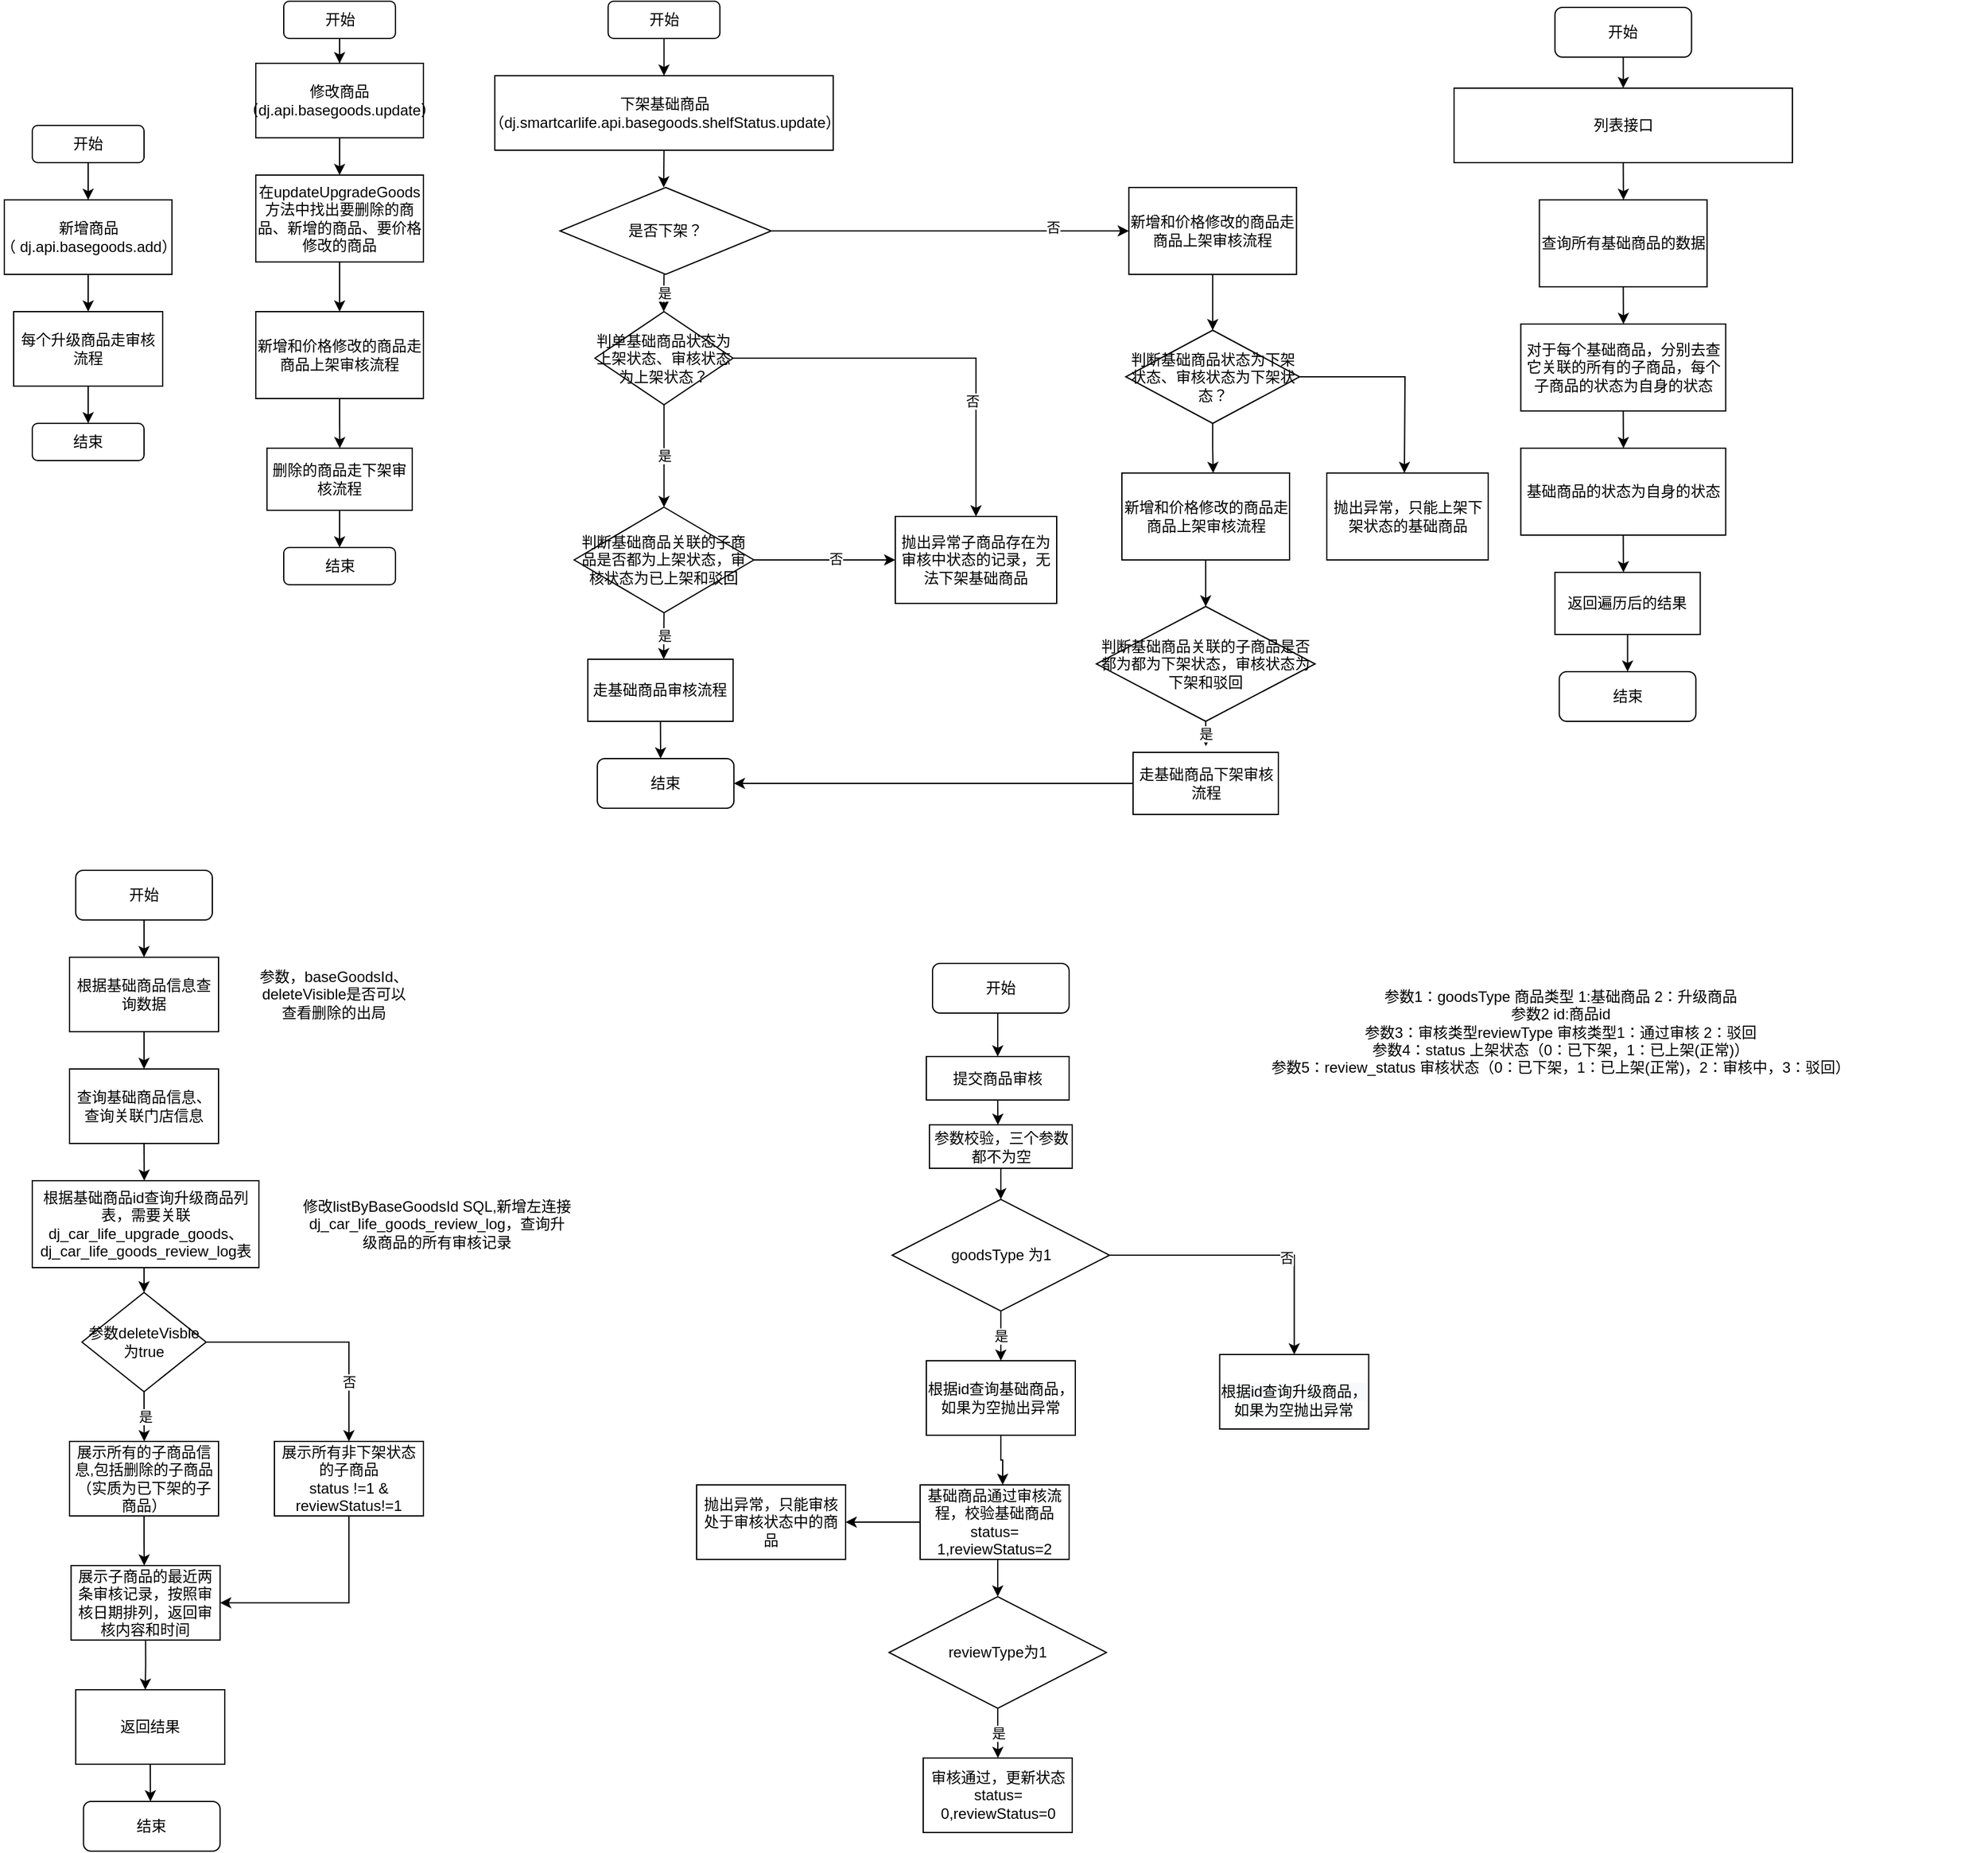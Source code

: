 <mxfile version="18.0.2" type="github">
  <diagram id="C5RBs43oDa-KdzZeNtuy" name="Page-1">
    <mxGraphModel dx="2319" dy="1885" grid="1" gridSize="10" guides="1" tooltips="1" connect="1" arrows="1" fold="1" page="1" pageScale="1" pageWidth="827" pageHeight="1169" math="0" shadow="0">
      <root>
        <mxCell id="WIyWlLk6GJQsqaUBKTNV-0" />
        <mxCell id="WIyWlLk6GJQsqaUBKTNV-1" parent="WIyWlLk6GJQsqaUBKTNV-0" />
        <mxCell id="NZgfm-24MiILoYxENs5a-11" style="edgeStyle=orthogonalEdgeStyle;rounded=0;orthogonalLoop=1;jettySize=auto;html=1;exitX=0.5;exitY=1;exitDx=0;exitDy=0;" edge="1" parent="WIyWlLk6GJQsqaUBKTNV-1" source="NZgfm-24MiILoYxENs5a-8" target="NZgfm-24MiILoYxENs5a-10">
          <mxGeometry relative="1" as="geometry" />
        </mxCell>
        <mxCell id="NZgfm-24MiILoYxENs5a-8" value="每个升级商品走审核流程" style="rounded=0;whiteSpace=wrap;html=1;" vertex="1" parent="WIyWlLk6GJQsqaUBKTNV-1">
          <mxGeometry x="-100" y="210" width="120" height="60" as="geometry" />
        </mxCell>
        <mxCell id="NZgfm-24MiILoYxENs5a-10" value="结束" style="rounded=1;whiteSpace=wrap;html=1;fontSize=12;glass=0;strokeWidth=1;shadow=0;" vertex="1" parent="WIyWlLk6GJQsqaUBKTNV-1">
          <mxGeometry x="-85" y="300" width="90" height="30" as="geometry" />
        </mxCell>
        <mxCell id="NZgfm-24MiILoYxENs5a-13" style="edgeStyle=orthogonalEdgeStyle;rounded=0;orthogonalLoop=1;jettySize=auto;html=1;exitX=0.5;exitY=1;exitDx=0;exitDy=0;entryX=0.5;entryY=0;entryDx=0;entryDy=0;" edge="1" parent="WIyWlLk6GJQsqaUBKTNV-1" target="NZgfm-24MiILoYxENs5a-16">
          <mxGeometry relative="1" as="geometry">
            <mxPoint x="160" y="70" as="sourcePoint" />
          </mxGeometry>
        </mxCell>
        <mxCell id="NZgfm-24MiILoYxENs5a-19" style="edgeStyle=orthogonalEdgeStyle;rounded=0;orthogonalLoop=1;jettySize=auto;html=1;exitX=0.5;exitY=1;exitDx=0;exitDy=0;" edge="1" parent="WIyWlLk6GJQsqaUBKTNV-1" source="NZgfm-24MiILoYxENs5a-16" target="NZgfm-24MiILoYxENs5a-18">
          <mxGeometry relative="1" as="geometry" />
        </mxCell>
        <mxCell id="NZgfm-24MiILoYxENs5a-16" value="在updateUpgradeGoods方法中找出要删除的商品、新增的商品、要价格修改的商品" style="rounded=0;whiteSpace=wrap;html=1;" vertex="1" parent="WIyWlLk6GJQsqaUBKTNV-1">
          <mxGeometry x="95" y="100" width="135" height="70" as="geometry" />
        </mxCell>
        <mxCell id="NZgfm-24MiILoYxENs5a-17" value="结束" style="rounded=1;whiteSpace=wrap;html=1;fontSize=12;glass=0;strokeWidth=1;shadow=0;" vertex="1" parent="WIyWlLk6GJQsqaUBKTNV-1">
          <mxGeometry x="117.5" y="400" width="90" height="30" as="geometry" />
        </mxCell>
        <mxCell id="NZgfm-24MiILoYxENs5a-20" style="edgeStyle=orthogonalEdgeStyle;rounded=0;orthogonalLoop=1;jettySize=auto;html=1;exitX=0.5;exitY=1;exitDx=0;exitDy=0;" edge="1" parent="WIyWlLk6GJQsqaUBKTNV-1" source="NZgfm-24MiILoYxENs5a-18">
          <mxGeometry relative="1" as="geometry">
            <mxPoint x="162.667" y="320" as="targetPoint" />
          </mxGeometry>
        </mxCell>
        <mxCell id="NZgfm-24MiILoYxENs5a-18" value="新增和价格修改的商品走商品上架审核流程" style="rounded=0;whiteSpace=wrap;html=1;" vertex="1" parent="WIyWlLk6GJQsqaUBKTNV-1">
          <mxGeometry x="95" y="210" width="135" height="70" as="geometry" />
        </mxCell>
        <mxCell id="NZgfm-24MiILoYxENs5a-23" style="edgeStyle=orthogonalEdgeStyle;rounded=0;orthogonalLoop=1;jettySize=auto;html=1;exitX=0.5;exitY=1;exitDx=0;exitDy=0;" edge="1" parent="WIyWlLk6GJQsqaUBKTNV-1" source="NZgfm-24MiILoYxENs5a-21" target="NZgfm-24MiILoYxENs5a-17">
          <mxGeometry relative="1" as="geometry" />
        </mxCell>
        <mxCell id="NZgfm-24MiILoYxENs5a-21" value="删除的商品走下架审核流程" style="rounded=0;whiteSpace=wrap;html=1;" vertex="1" parent="WIyWlLk6GJQsqaUBKTNV-1">
          <mxGeometry x="104" y="320" width="117" height="50" as="geometry" />
        </mxCell>
        <mxCell id="NZgfm-24MiILoYxENs5a-28" style="edgeStyle=orthogonalEdgeStyle;rounded=0;orthogonalLoop=1;jettySize=auto;html=1;exitX=0.5;exitY=1;exitDx=0;exitDy=0;entryX=0.5;entryY=0;entryDx=0;entryDy=0;" edge="1" parent="WIyWlLk6GJQsqaUBKTNV-1" source="NZgfm-24MiILoYxENs5a-24" target="NZgfm-24MiILoYxENs5a-8">
          <mxGeometry relative="1" as="geometry" />
        </mxCell>
        <mxCell id="NZgfm-24MiILoYxENs5a-24" value="新增商品（&amp;nbsp;dj.api.basegoods.add）" style="rounded=0;whiteSpace=wrap;html=1;" vertex="1" parent="WIyWlLk6GJQsqaUBKTNV-1">
          <mxGeometry x="-107.5" y="120" width="135" height="60" as="geometry" />
        </mxCell>
        <mxCell id="NZgfm-24MiILoYxENs5a-27" style="edgeStyle=orthogonalEdgeStyle;rounded=0;orthogonalLoop=1;jettySize=auto;html=1;exitX=0.5;exitY=1;exitDx=0;exitDy=0;entryX=0.5;entryY=0;entryDx=0;entryDy=0;" edge="1" parent="WIyWlLk6GJQsqaUBKTNV-1" source="NZgfm-24MiILoYxENs5a-26" target="NZgfm-24MiILoYxENs5a-24">
          <mxGeometry relative="1" as="geometry" />
        </mxCell>
        <mxCell id="NZgfm-24MiILoYxENs5a-26" value="开始" style="rounded=1;whiteSpace=wrap;html=1;fontSize=12;glass=0;strokeWidth=1;shadow=0;" vertex="1" parent="WIyWlLk6GJQsqaUBKTNV-1">
          <mxGeometry x="-85" y="60" width="90" height="30" as="geometry" />
        </mxCell>
        <mxCell id="NZgfm-24MiILoYxENs5a-29" value="修改商品&lt;br&gt;（dj.api.basegoods.update）" style="rounded=0;whiteSpace=wrap;html=1;" vertex="1" parent="WIyWlLk6GJQsqaUBKTNV-1">
          <mxGeometry x="95" y="10" width="135" height="60" as="geometry" />
        </mxCell>
        <mxCell id="NZgfm-24MiILoYxENs5a-31" style="edgeStyle=orthogonalEdgeStyle;rounded=0;orthogonalLoop=1;jettySize=auto;html=1;exitX=0.5;exitY=1;exitDx=0;exitDy=0;" edge="1" parent="WIyWlLk6GJQsqaUBKTNV-1" source="NZgfm-24MiILoYxENs5a-30" target="NZgfm-24MiILoYxENs5a-29">
          <mxGeometry relative="1" as="geometry" />
        </mxCell>
        <mxCell id="NZgfm-24MiILoYxENs5a-30" value="开始" style="rounded=1;whiteSpace=wrap;html=1;fontSize=12;glass=0;strokeWidth=1;shadow=0;" vertex="1" parent="WIyWlLk6GJQsqaUBKTNV-1">
          <mxGeometry x="117.5" y="-40" width="90" height="30" as="geometry" />
        </mxCell>
        <mxCell id="NZgfm-24MiILoYxENs5a-35" style="edgeStyle=orthogonalEdgeStyle;rounded=0;orthogonalLoop=1;jettySize=auto;html=1;exitX=0.5;exitY=1;exitDx=0;exitDy=0;entryX=0.5;entryY=0;entryDx=0;entryDy=0;" edge="1" parent="WIyWlLk6GJQsqaUBKTNV-1" source="NZgfm-24MiILoYxENs5a-32" target="NZgfm-24MiILoYxENs5a-34">
          <mxGeometry relative="1" as="geometry" />
        </mxCell>
        <mxCell id="NZgfm-24MiILoYxENs5a-32" value="开始" style="rounded=1;whiteSpace=wrap;html=1;fontSize=12;glass=0;strokeWidth=1;shadow=0;" vertex="1" parent="WIyWlLk6GJQsqaUBKTNV-1">
          <mxGeometry x="378.75" y="-40" width="90" height="30" as="geometry" />
        </mxCell>
        <mxCell id="NZgfm-24MiILoYxENs5a-36" style="edgeStyle=orthogonalEdgeStyle;rounded=0;orthogonalLoop=1;jettySize=auto;html=1;exitX=0.5;exitY=1;exitDx=0;exitDy=0;" edge="1" parent="WIyWlLk6GJQsqaUBKTNV-1" source="NZgfm-24MiILoYxENs5a-34">
          <mxGeometry relative="1" as="geometry">
            <mxPoint x="423.5" y="110" as="targetPoint" />
          </mxGeometry>
        </mxCell>
        <mxCell id="NZgfm-24MiILoYxENs5a-34" value="下架基础商品&lt;br&gt;（dj.smartcarlife.api.basegoods.shelfStatus.update）" style="rounded=0;whiteSpace=wrap;html=1;" vertex="1" parent="WIyWlLk6GJQsqaUBKTNV-1">
          <mxGeometry x="287.5" y="20" width="272.5" height="60" as="geometry" />
        </mxCell>
        <mxCell id="NZgfm-24MiILoYxENs5a-38" value="是" style="edgeStyle=orthogonalEdgeStyle;rounded=0;orthogonalLoop=1;jettySize=auto;html=1;exitX=0.5;exitY=1;exitDx=0;exitDy=0;" edge="1" parent="WIyWlLk6GJQsqaUBKTNV-1">
          <mxGeometry relative="1" as="geometry">
            <mxPoint x="423.5" y="210" as="targetPoint" />
            <mxPoint x="423.75" y="180" as="sourcePoint" />
          </mxGeometry>
        </mxCell>
        <mxCell id="NZgfm-24MiILoYxENs5a-41" value="是" style="edgeStyle=orthogonalEdgeStyle;rounded=0;orthogonalLoop=1;jettySize=auto;html=1;entryX=0.5;entryY=0;entryDx=0;entryDy=0;" edge="1" parent="WIyWlLk6GJQsqaUBKTNV-1" source="NZgfm-24MiILoYxENs5a-40" target="NZgfm-24MiILoYxENs5a-46">
          <mxGeometry relative="1" as="geometry">
            <mxPoint x="423.755" y="330" as="targetPoint" />
          </mxGeometry>
        </mxCell>
        <mxCell id="NZgfm-24MiILoYxENs5a-53" style="edgeStyle=orthogonalEdgeStyle;rounded=0;orthogonalLoop=1;jettySize=auto;html=1;exitX=1;exitY=0.5;exitDx=0;exitDy=0;entryX=0.5;entryY=0;entryDx=0;entryDy=0;" edge="1" parent="WIyWlLk6GJQsqaUBKTNV-1" source="NZgfm-24MiILoYxENs5a-40" target="NZgfm-24MiILoYxENs5a-43">
          <mxGeometry relative="1" as="geometry" />
        </mxCell>
        <mxCell id="NZgfm-24MiILoYxENs5a-54" value="否" style="edgeLabel;html=1;align=center;verticalAlign=middle;resizable=0;points=[];" vertex="1" connectable="0" parent="NZgfm-24MiILoYxENs5a-53">
          <mxGeometry x="0.419" y="-3" relative="1" as="geometry">
            <mxPoint as="offset" />
          </mxGeometry>
        </mxCell>
        <mxCell id="NZgfm-24MiILoYxENs5a-40" value="判单基础商品状态为上架状态、审核状态为上架状态？" style="rhombus;whiteSpace=wrap;html=1;" vertex="1" parent="WIyWlLk6GJQsqaUBKTNV-1">
          <mxGeometry x="368.13" y="210" width="111.25" height="75" as="geometry" />
        </mxCell>
        <mxCell id="NZgfm-24MiILoYxENs5a-43" value="抛出异常子商品存在为审核中状态的记录，无法下架基础商品" style="rounded=0;whiteSpace=wrap;html=1;" vertex="1" parent="WIyWlLk6GJQsqaUBKTNV-1">
          <mxGeometry x="610" y="375" width="130" height="70" as="geometry" />
        </mxCell>
        <mxCell id="NZgfm-24MiILoYxENs5a-56" value="是" style="edgeStyle=orthogonalEdgeStyle;rounded=0;orthogonalLoop=1;jettySize=auto;html=1;exitX=0.5;exitY=1;exitDx=0;exitDy=0;" edge="1" parent="WIyWlLk6GJQsqaUBKTNV-1" source="NZgfm-24MiILoYxENs5a-46">
          <mxGeometry relative="1" as="geometry">
            <mxPoint x="423.5" y="490" as="targetPoint" />
          </mxGeometry>
        </mxCell>
        <mxCell id="NZgfm-24MiILoYxENs5a-160" style="edgeStyle=orthogonalEdgeStyle;rounded=0;orthogonalLoop=1;jettySize=auto;html=1;exitX=1;exitY=0.5;exitDx=0;exitDy=0;entryX=0;entryY=0.5;entryDx=0;entryDy=0;" edge="1" parent="WIyWlLk6GJQsqaUBKTNV-1" source="NZgfm-24MiILoYxENs5a-46" target="NZgfm-24MiILoYxENs5a-43">
          <mxGeometry relative="1" as="geometry" />
        </mxCell>
        <mxCell id="NZgfm-24MiILoYxENs5a-161" value="否" style="edgeLabel;html=1;align=center;verticalAlign=middle;resizable=0;points=[];" vertex="1" connectable="0" parent="NZgfm-24MiILoYxENs5a-160">
          <mxGeometry x="0.154" y="1" relative="1" as="geometry">
            <mxPoint as="offset" />
          </mxGeometry>
        </mxCell>
        <mxCell id="NZgfm-24MiILoYxENs5a-46" value="判断基础商品关联的子商品是否都为上架状态，审核状态为已上架和驳回" style="rhombus;whiteSpace=wrap;html=1;" vertex="1" parent="WIyWlLk6GJQsqaUBKTNV-1">
          <mxGeometry x="351.41" y="367.5" width="144.69" height="85" as="geometry" />
        </mxCell>
        <mxCell id="NZgfm-24MiILoYxENs5a-62" style="edgeStyle=orthogonalEdgeStyle;rounded=0;orthogonalLoop=1;jettySize=auto;html=1;exitX=0.5;exitY=1;exitDx=0;exitDy=0;" edge="1" parent="WIyWlLk6GJQsqaUBKTNV-1" source="NZgfm-24MiILoYxENs5a-60" target="NZgfm-24MiILoYxENs5a-61">
          <mxGeometry relative="1" as="geometry" />
        </mxCell>
        <mxCell id="NZgfm-24MiILoYxENs5a-60" value="开始" style="rounded=1;whiteSpace=wrap;html=1;" vertex="1" parent="WIyWlLk6GJQsqaUBKTNV-1">
          <mxGeometry x="1141.25" y="-35" width="110" height="40" as="geometry" />
        </mxCell>
        <mxCell id="NZgfm-24MiILoYxENs5a-63" style="edgeStyle=orthogonalEdgeStyle;rounded=0;orthogonalLoop=1;jettySize=auto;html=1;exitX=0.5;exitY=1;exitDx=0;exitDy=0;" edge="1" parent="WIyWlLk6GJQsqaUBKTNV-1" source="NZgfm-24MiILoYxENs5a-61">
          <mxGeometry relative="1" as="geometry">
            <mxPoint x="1196.417" y="120" as="targetPoint" />
          </mxGeometry>
        </mxCell>
        <mxCell id="NZgfm-24MiILoYxENs5a-61" value="列表接口" style="rounded=0;whiteSpace=wrap;html=1;" vertex="1" parent="WIyWlLk6GJQsqaUBKTNV-1">
          <mxGeometry x="1060" y="30" width="272.5" height="60" as="geometry" />
        </mxCell>
        <mxCell id="NZgfm-24MiILoYxENs5a-65" style="edgeStyle=orthogonalEdgeStyle;rounded=0;orthogonalLoop=1;jettySize=auto;html=1;exitX=0.5;exitY=1;exitDx=0;exitDy=0;" edge="1" parent="WIyWlLk6GJQsqaUBKTNV-1" source="NZgfm-24MiILoYxENs5a-64">
          <mxGeometry relative="1" as="geometry">
            <mxPoint x="1196.417" y="220" as="targetPoint" />
          </mxGeometry>
        </mxCell>
        <mxCell id="NZgfm-24MiILoYxENs5a-64" value="查询所有基础商品的数据" style="rounded=0;whiteSpace=wrap;html=1;" vertex="1" parent="WIyWlLk6GJQsqaUBKTNV-1">
          <mxGeometry x="1128.75" y="120" width="135" height="70" as="geometry" />
        </mxCell>
        <mxCell id="NZgfm-24MiILoYxENs5a-67" style="edgeStyle=orthogonalEdgeStyle;rounded=0;orthogonalLoop=1;jettySize=auto;html=1;exitX=0.5;exitY=1;exitDx=0;exitDy=0;" edge="1" parent="WIyWlLk6GJQsqaUBKTNV-1" source="NZgfm-24MiILoYxENs5a-66">
          <mxGeometry relative="1" as="geometry">
            <mxPoint x="1196.417" y="320" as="targetPoint" />
          </mxGeometry>
        </mxCell>
        <mxCell id="NZgfm-24MiILoYxENs5a-66" value="对于每个基础商品，分别去查它关联的所有的子商品，每个子商品的状态为自身的状态" style="rounded=0;whiteSpace=wrap;html=1;" vertex="1" parent="WIyWlLk6GJQsqaUBKTNV-1">
          <mxGeometry x="1113.75" y="220" width="165" height="70" as="geometry" />
        </mxCell>
        <mxCell id="NZgfm-24MiILoYxENs5a-69" style="edgeStyle=orthogonalEdgeStyle;rounded=0;orthogonalLoop=1;jettySize=auto;html=1;exitX=0.5;exitY=1;exitDx=0;exitDy=0;" edge="1" parent="WIyWlLk6GJQsqaUBKTNV-1" source="NZgfm-24MiILoYxENs5a-68">
          <mxGeometry relative="1" as="geometry">
            <mxPoint x="1196.417" y="420" as="targetPoint" />
          </mxGeometry>
        </mxCell>
        <mxCell id="NZgfm-24MiILoYxENs5a-68" value="基础商品的状态为自身的状态" style="rounded=0;whiteSpace=wrap;html=1;" vertex="1" parent="WIyWlLk6GJQsqaUBKTNV-1">
          <mxGeometry x="1113.75" y="320" width="165" height="70" as="geometry" />
        </mxCell>
        <mxCell id="NZgfm-24MiILoYxENs5a-71" style="edgeStyle=orthogonalEdgeStyle;rounded=0;orthogonalLoop=1;jettySize=auto;html=1;exitX=0.5;exitY=1;exitDx=0;exitDy=0;" edge="1" parent="WIyWlLk6GJQsqaUBKTNV-1" source="NZgfm-24MiILoYxENs5a-70">
          <mxGeometry relative="1" as="geometry">
            <mxPoint x="1199.75" y="500" as="targetPoint" />
          </mxGeometry>
        </mxCell>
        <mxCell id="NZgfm-24MiILoYxENs5a-70" value="返回遍历后的结果" style="rounded=0;whiteSpace=wrap;html=1;" vertex="1" parent="WIyWlLk6GJQsqaUBKTNV-1">
          <mxGeometry x="1141.25" y="420" width="117" height="50" as="geometry" />
        </mxCell>
        <mxCell id="NZgfm-24MiILoYxENs5a-72" value="结束" style="rounded=1;whiteSpace=wrap;html=1;" vertex="1" parent="WIyWlLk6GJQsqaUBKTNV-1">
          <mxGeometry x="1144.75" y="500" width="110" height="40" as="geometry" />
        </mxCell>
        <mxCell id="NZgfm-24MiILoYxENs5a-81" style="edgeStyle=orthogonalEdgeStyle;rounded=0;orthogonalLoop=1;jettySize=auto;html=1;exitX=0.5;exitY=1;exitDx=0;exitDy=0;entryX=0.5;entryY=0;entryDx=0;entryDy=0;" edge="1" parent="WIyWlLk6GJQsqaUBKTNV-1" source="NZgfm-24MiILoYxENs5a-74" target="NZgfm-24MiILoYxENs5a-76">
          <mxGeometry relative="1" as="geometry" />
        </mxCell>
        <mxCell id="NZgfm-24MiILoYxENs5a-74" value="开始" style="rounded=1;whiteSpace=wrap;html=1;" vertex="1" parent="WIyWlLk6GJQsqaUBKTNV-1">
          <mxGeometry x="-50" y="660" width="110" height="40" as="geometry" />
        </mxCell>
        <mxCell id="NZgfm-24MiILoYxENs5a-78" style="edgeStyle=orthogonalEdgeStyle;rounded=0;orthogonalLoop=1;jettySize=auto;html=1;exitX=0.5;exitY=1;exitDx=0;exitDy=0;" edge="1" parent="WIyWlLk6GJQsqaUBKTNV-1" source="NZgfm-24MiILoYxENs5a-76">
          <mxGeometry relative="1" as="geometry">
            <mxPoint x="5" y="820" as="targetPoint" />
          </mxGeometry>
        </mxCell>
        <mxCell id="NZgfm-24MiILoYxENs5a-76" value="根据基础商品信息查询数据" style="rounded=0;whiteSpace=wrap;html=1;" vertex="1" parent="WIyWlLk6GJQsqaUBKTNV-1">
          <mxGeometry x="-55" y="730" width="120" height="60" as="geometry" />
        </mxCell>
        <mxCell id="NZgfm-24MiILoYxENs5a-77" value="参数，baseGoodsId、deleteVisible是否可以查看删除的出局" style="text;html=1;strokeColor=none;fillColor=none;align=center;verticalAlign=middle;whiteSpace=wrap;rounded=0;" vertex="1" parent="WIyWlLk6GJQsqaUBKTNV-1">
          <mxGeometry x="95" y="735" width="126" height="50" as="geometry" />
        </mxCell>
        <mxCell id="NZgfm-24MiILoYxENs5a-83" style="edgeStyle=orthogonalEdgeStyle;rounded=0;orthogonalLoop=1;jettySize=auto;html=1;exitX=0.5;exitY=1;exitDx=0;exitDy=0;" edge="1" parent="WIyWlLk6GJQsqaUBKTNV-1" source="NZgfm-24MiILoYxENs5a-82">
          <mxGeometry relative="1" as="geometry">
            <mxPoint x="5.167" y="910" as="targetPoint" />
          </mxGeometry>
        </mxCell>
        <mxCell id="NZgfm-24MiILoYxENs5a-82" value="查询基础商品信息、查询关联门店信息" style="rounded=0;whiteSpace=wrap;html=1;" vertex="1" parent="WIyWlLk6GJQsqaUBKTNV-1">
          <mxGeometry x="-55" y="820" width="120" height="60" as="geometry" />
        </mxCell>
        <mxCell id="NZgfm-24MiILoYxENs5a-86" style="edgeStyle=orthogonalEdgeStyle;rounded=0;orthogonalLoop=1;jettySize=auto;html=1;exitX=0.5;exitY=1;exitDx=0;exitDy=0;entryX=0.5;entryY=0;entryDx=0;entryDy=0;" edge="1" parent="WIyWlLk6GJQsqaUBKTNV-1" source="NZgfm-24MiILoYxENs5a-84" target="NZgfm-24MiILoYxENs5a-85">
          <mxGeometry relative="1" as="geometry" />
        </mxCell>
        <mxCell id="NZgfm-24MiILoYxENs5a-84" value="根据基础商品id查询升级商品列表，需要关联dj_car_life_upgrade_goods、dj_car_life_goods_review_log表" style="rounded=0;whiteSpace=wrap;html=1;" vertex="1" parent="WIyWlLk6GJQsqaUBKTNV-1">
          <mxGeometry x="-85" y="910" width="182.5" height="70" as="geometry" />
        </mxCell>
        <mxCell id="NZgfm-24MiILoYxENs5a-87" value="是" style="edgeStyle=orthogonalEdgeStyle;rounded=0;orthogonalLoop=1;jettySize=auto;html=1;exitX=0.5;exitY=1;exitDx=0;exitDy=0;" edge="1" parent="WIyWlLk6GJQsqaUBKTNV-1" source="NZgfm-24MiILoYxENs5a-85">
          <mxGeometry relative="1" as="geometry">
            <mxPoint x="5.167" y="1120" as="targetPoint" />
          </mxGeometry>
        </mxCell>
        <mxCell id="NZgfm-24MiILoYxENs5a-90" style="edgeStyle=orthogonalEdgeStyle;rounded=0;orthogonalLoop=1;jettySize=auto;html=1;exitX=1;exitY=0.5;exitDx=0;exitDy=0;entryX=0.5;entryY=0;entryDx=0;entryDy=0;" edge="1" parent="WIyWlLk6GJQsqaUBKTNV-1" source="NZgfm-24MiILoYxENs5a-85" target="NZgfm-24MiILoYxENs5a-89">
          <mxGeometry relative="1" as="geometry" />
        </mxCell>
        <mxCell id="NZgfm-24MiILoYxENs5a-92" value="否" style="edgeLabel;html=1;align=center;verticalAlign=middle;resizable=0;points=[];" vertex="1" connectable="0" parent="NZgfm-24MiILoYxENs5a-90">
          <mxGeometry x="0.504" relative="1" as="geometry">
            <mxPoint as="offset" />
          </mxGeometry>
        </mxCell>
        <mxCell id="NZgfm-24MiILoYxENs5a-85" value="参数deleteVisble为true" style="rhombus;whiteSpace=wrap;html=1;" vertex="1" parent="WIyWlLk6GJQsqaUBKTNV-1">
          <mxGeometry x="-45" y="1000" width="100" height="80" as="geometry" />
        </mxCell>
        <mxCell id="NZgfm-24MiILoYxENs5a-94" style="edgeStyle=orthogonalEdgeStyle;rounded=0;orthogonalLoop=1;jettySize=auto;html=1;exitX=0.5;exitY=1;exitDx=0;exitDy=0;" edge="1" parent="WIyWlLk6GJQsqaUBKTNV-1" source="NZgfm-24MiILoYxENs5a-88">
          <mxGeometry relative="1" as="geometry">
            <mxPoint x="5.167" y="1220" as="targetPoint" />
          </mxGeometry>
        </mxCell>
        <mxCell id="NZgfm-24MiILoYxENs5a-88" value="展示所有的子商品信息,包括删除的子商品（实质为已下架的子商品）" style="rounded=0;whiteSpace=wrap;html=1;" vertex="1" parent="WIyWlLk6GJQsqaUBKTNV-1">
          <mxGeometry x="-55" y="1120" width="120" height="60" as="geometry" />
        </mxCell>
        <mxCell id="NZgfm-24MiILoYxENs5a-98" style="edgeStyle=orthogonalEdgeStyle;rounded=0;orthogonalLoop=1;jettySize=auto;html=1;exitX=0.5;exitY=1;exitDx=0;exitDy=0;entryX=1;entryY=0.5;entryDx=0;entryDy=0;" edge="1" parent="WIyWlLk6GJQsqaUBKTNV-1" source="NZgfm-24MiILoYxENs5a-89" target="NZgfm-24MiILoYxENs5a-95">
          <mxGeometry relative="1" as="geometry" />
        </mxCell>
        <mxCell id="NZgfm-24MiILoYxENs5a-89" value="展示所有非下架状态的子商品&lt;br&gt;status !=1 &amp;amp; reviewStatus!=1" style="rounded=0;whiteSpace=wrap;html=1;" vertex="1" parent="WIyWlLk6GJQsqaUBKTNV-1">
          <mxGeometry x="110" y="1120" width="120" height="60" as="geometry" />
        </mxCell>
        <mxCell id="NZgfm-24MiILoYxENs5a-91" value="修改listByBaseGoodsId SQL,新增左连接dj_car_life_goods_review_log，查询升级商品的所有审核记录" style="text;html=1;strokeColor=none;fillColor=none;align=center;verticalAlign=middle;whiteSpace=wrap;rounded=0;" vertex="1" parent="WIyWlLk6GJQsqaUBKTNV-1">
          <mxGeometry x="131.41" y="910" width="220" height="70" as="geometry" />
        </mxCell>
        <mxCell id="NZgfm-24MiILoYxENs5a-99" style="edgeStyle=orthogonalEdgeStyle;rounded=0;orthogonalLoop=1;jettySize=auto;html=1;exitX=0.5;exitY=1;exitDx=0;exitDy=0;" edge="1" parent="WIyWlLk6GJQsqaUBKTNV-1" source="NZgfm-24MiILoYxENs5a-95">
          <mxGeometry relative="1" as="geometry">
            <mxPoint x="6" y="1320" as="targetPoint" />
          </mxGeometry>
        </mxCell>
        <mxCell id="NZgfm-24MiILoYxENs5a-95" value="展示子商品的最近两条审核记录，按照审核日期排列，返回审核内容和时间" style="rounded=0;whiteSpace=wrap;html=1;" vertex="1" parent="WIyWlLk6GJQsqaUBKTNV-1">
          <mxGeometry x="-53.75" y="1220" width="120" height="60" as="geometry" />
        </mxCell>
        <mxCell id="NZgfm-24MiILoYxENs5a-102" style="edgeStyle=orthogonalEdgeStyle;rounded=0;orthogonalLoop=1;jettySize=auto;html=1;exitX=0.5;exitY=1;exitDx=0;exitDy=0;" edge="1" parent="WIyWlLk6GJQsqaUBKTNV-1" source="NZgfm-24MiILoYxENs5a-101">
          <mxGeometry relative="1" as="geometry">
            <mxPoint x="10.167" y="1410" as="targetPoint" />
          </mxGeometry>
        </mxCell>
        <mxCell id="NZgfm-24MiILoYxENs5a-101" value="返回结果" style="rounded=0;whiteSpace=wrap;html=1;" vertex="1" parent="WIyWlLk6GJQsqaUBKTNV-1">
          <mxGeometry x="-50" y="1320" width="120" height="60" as="geometry" />
        </mxCell>
        <mxCell id="NZgfm-24MiILoYxENs5a-103" value="结束" style="rounded=1;whiteSpace=wrap;html=1;" vertex="1" parent="WIyWlLk6GJQsqaUBKTNV-1">
          <mxGeometry x="-43.75" y="1410" width="110" height="40" as="geometry" />
        </mxCell>
        <mxCell id="NZgfm-24MiILoYxENs5a-106" style="edgeStyle=orthogonalEdgeStyle;rounded=0;orthogonalLoop=1;jettySize=auto;html=1;exitX=0.5;exitY=1;exitDx=0;exitDy=0;entryX=0.5;entryY=0;entryDx=0;entryDy=0;" edge="1" parent="WIyWlLk6GJQsqaUBKTNV-1" source="NZgfm-24MiILoYxENs5a-104" target="NZgfm-24MiILoYxENs5a-105">
          <mxGeometry relative="1" as="geometry" />
        </mxCell>
        <mxCell id="NZgfm-24MiILoYxENs5a-104" value="开始" style="rounded=1;whiteSpace=wrap;html=1;" vertex="1" parent="WIyWlLk6GJQsqaUBKTNV-1">
          <mxGeometry x="640" y="735" width="110" height="40" as="geometry" />
        </mxCell>
        <mxCell id="NZgfm-24MiILoYxENs5a-108" style="edgeStyle=orthogonalEdgeStyle;rounded=0;orthogonalLoop=1;jettySize=auto;html=1;exitX=0.5;exitY=1;exitDx=0;exitDy=0;" edge="1" parent="WIyWlLk6GJQsqaUBKTNV-1" source="NZgfm-24MiILoYxENs5a-105">
          <mxGeometry relative="1" as="geometry">
            <mxPoint x="692.667" y="865" as="targetPoint" />
          </mxGeometry>
        </mxCell>
        <mxCell id="NZgfm-24MiILoYxENs5a-105" value="提交商品审核" style="rounded=0;whiteSpace=wrap;html=1;" vertex="1" parent="WIyWlLk6GJQsqaUBKTNV-1">
          <mxGeometry x="635" y="810" width="115" height="35" as="geometry" />
        </mxCell>
        <mxCell id="NZgfm-24MiILoYxENs5a-107" value="参数1：goodsType 商品类型 1:基础商品 2：升级商品&lt;br&gt;参数2 id:商品id&lt;br&gt;参数3：审核类型reviewType 审核类型1：通过审核 2：驳回&lt;br&gt;参数4：status&amp;nbsp;上架状态（0：已下架，1：已上架(正常)）&lt;br&gt;参数5：review_status 审核状态（0：已下架，1：已上架(正常)，2：审核中，3：驳回）&lt;br&gt;&amp;nbsp;&lt;span style=&quot;font-family: 宋体, monospace; font-size: 9.8pt; color: rgb(106, 135, 89);&quot;&gt;&lt;br&gt;&amp;nbsp;&lt;br&gt;&lt;/span&gt;" style="text;html=1;strokeColor=none;fillColor=none;align=center;verticalAlign=middle;whiteSpace=wrap;rounded=0;" vertex="1" parent="WIyWlLk6GJQsqaUBKTNV-1">
          <mxGeometry x="801.5" y="750" width="687.5" height="112.5" as="geometry" />
        </mxCell>
        <mxCell id="NZgfm-24MiILoYxENs5a-112" style="edgeStyle=orthogonalEdgeStyle;rounded=0;orthogonalLoop=1;jettySize=auto;html=1;exitX=0.5;exitY=1;exitDx=0;exitDy=0;" edge="1" parent="WIyWlLk6GJQsqaUBKTNV-1" source="NZgfm-24MiILoYxENs5a-111" target="NZgfm-24MiILoYxENs5a-113">
          <mxGeometry relative="1" as="geometry">
            <mxPoint x="695.167" y="925" as="targetPoint" />
          </mxGeometry>
        </mxCell>
        <mxCell id="NZgfm-24MiILoYxENs5a-111" value="参数校验，三个参数都不为空" style="rounded=0;whiteSpace=wrap;html=1;" vertex="1" parent="WIyWlLk6GJQsqaUBKTNV-1">
          <mxGeometry x="637.5" y="865" width="115" height="35" as="geometry" />
        </mxCell>
        <mxCell id="NZgfm-24MiILoYxENs5a-117" style="edgeStyle=orthogonalEdgeStyle;rounded=0;orthogonalLoop=1;jettySize=auto;html=1;exitX=0.5;exitY=0;exitDx=0;exitDy=0;" edge="1" parent="WIyWlLk6GJQsqaUBKTNV-1" source="NZgfm-24MiILoYxENs5a-113" target="NZgfm-24MiILoYxENs5a-116">
          <mxGeometry relative="1" as="geometry" />
        </mxCell>
        <mxCell id="NZgfm-24MiILoYxENs5a-126" value="否" style="edgeLabel;html=1;align=center;verticalAlign=middle;resizable=0;points=[];" vertex="1" connectable="0" parent="NZgfm-24MiILoYxENs5a-117">
          <mxGeometry x="0.242" y="-2" relative="1" as="geometry">
            <mxPoint as="offset" />
          </mxGeometry>
        </mxCell>
        <mxCell id="NZgfm-24MiILoYxENs5a-142" value="是" style="edgeStyle=orthogonalEdgeStyle;rounded=0;orthogonalLoop=1;jettySize=auto;html=1;exitX=1;exitY=0.5;exitDx=0;exitDy=0;entryX=0.5;entryY=0;entryDx=0;entryDy=0;" edge="1" parent="WIyWlLk6GJQsqaUBKTNV-1" source="NZgfm-24MiILoYxENs5a-113" target="NZgfm-24MiILoYxENs5a-115">
          <mxGeometry relative="1" as="geometry" />
        </mxCell>
        <mxCell id="NZgfm-24MiILoYxENs5a-113" value="goodsType 为1" style="rhombus;whiteSpace=wrap;html=1;direction=south;" vertex="1" parent="WIyWlLk6GJQsqaUBKTNV-1">
          <mxGeometry x="607.5" y="925" width="175" height="90" as="geometry" />
        </mxCell>
        <mxCell id="NZgfm-24MiILoYxENs5a-138" style="edgeStyle=orthogonalEdgeStyle;rounded=0;orthogonalLoop=1;jettySize=auto;html=1;exitX=0.5;exitY=1;exitDx=0;exitDy=0;entryX=0.554;entryY=0;entryDx=0;entryDy=0;entryPerimeter=0;" edge="1" parent="WIyWlLk6GJQsqaUBKTNV-1" source="NZgfm-24MiILoYxENs5a-115" target="NZgfm-24MiILoYxENs5a-130">
          <mxGeometry relative="1" as="geometry" />
        </mxCell>
        <mxCell id="NZgfm-24MiILoYxENs5a-115" value="根据id查询基础商品，如果为空抛出异常" style="rounded=0;whiteSpace=wrap;html=1;" vertex="1" parent="WIyWlLk6GJQsqaUBKTNV-1">
          <mxGeometry x="635" y="1055" width="120" height="60" as="geometry" />
        </mxCell>
        <mxCell id="NZgfm-24MiILoYxENs5a-116" value="&lt;br&gt;&lt;span style=&quot;color: rgb(0, 0, 0); font-family: Helvetica; font-size: 12px; font-style: normal; font-variant-ligatures: normal; font-variant-caps: normal; font-weight: 400; letter-spacing: normal; orphans: 2; text-align: center; text-indent: 0px; text-transform: none; widows: 2; word-spacing: 0px; -webkit-text-stroke-width: 0px; background-color: rgb(248, 249, 250); text-decoration-thickness: initial; text-decoration-style: initial; text-decoration-color: initial; float: none; display: inline !important;&quot;&gt;根据id查询升级商品，如果为空抛出异常&lt;/span&gt;&lt;br&gt;" style="rounded=0;whiteSpace=wrap;html=1;" vertex="1" parent="WIyWlLk6GJQsqaUBKTNV-1">
          <mxGeometry x="871.25" y="1050" width="120" height="60" as="geometry" />
        </mxCell>
        <mxCell id="NZgfm-24MiILoYxENs5a-119" style="edgeStyle=orthogonalEdgeStyle;rounded=0;orthogonalLoop=1;jettySize=auto;html=1;exitX=0.5;exitY=1;exitDx=0;exitDy=0;" edge="1" parent="WIyWlLk6GJQsqaUBKTNV-1" source="NZgfm-24MiILoYxENs5a-118">
          <mxGeometry relative="1" as="geometry">
            <mxPoint x="421" y="570" as="targetPoint" />
          </mxGeometry>
        </mxCell>
        <mxCell id="NZgfm-24MiILoYxENs5a-118" value="走基础商品审核流程" style="rounded=0;whiteSpace=wrap;html=1;" vertex="1" parent="WIyWlLk6GJQsqaUBKTNV-1">
          <mxGeometry x="362.38" y="490" width="117" height="50" as="geometry" />
        </mxCell>
        <mxCell id="NZgfm-24MiILoYxENs5a-120" value="结束" style="rounded=1;whiteSpace=wrap;html=1;" vertex="1" parent="WIyWlLk6GJQsqaUBKTNV-1">
          <mxGeometry x="370.06" y="570" width="110" height="40" as="geometry" />
        </mxCell>
        <mxCell id="NZgfm-24MiILoYxENs5a-139" style="edgeStyle=orthogonalEdgeStyle;rounded=0;orthogonalLoop=1;jettySize=auto;html=1;exitX=0.5;exitY=1;exitDx=0;exitDy=0;entryX=0;entryY=0.5;entryDx=0;entryDy=0;" edge="1" parent="WIyWlLk6GJQsqaUBKTNV-1" source="NZgfm-24MiILoYxENs5a-130" target="NZgfm-24MiILoYxENs5a-136">
          <mxGeometry relative="1" as="geometry" />
        </mxCell>
        <mxCell id="NZgfm-24MiILoYxENs5a-141" style="edgeStyle=orthogonalEdgeStyle;rounded=0;orthogonalLoop=1;jettySize=auto;html=1;exitX=0;exitY=0.5;exitDx=0;exitDy=0;" edge="1" parent="WIyWlLk6GJQsqaUBKTNV-1" source="NZgfm-24MiILoYxENs5a-130" target="NZgfm-24MiILoYxENs5a-140">
          <mxGeometry relative="1" as="geometry" />
        </mxCell>
        <mxCell id="NZgfm-24MiILoYxENs5a-130" value="基础商品通过审核流程，校验基础商品status= 1,reviewStatus=2" style="rounded=0;whiteSpace=wrap;html=1;" vertex="1" parent="WIyWlLk6GJQsqaUBKTNV-1">
          <mxGeometry x="630" y="1155" width="120" height="60" as="geometry" />
        </mxCell>
        <mxCell id="NZgfm-24MiILoYxENs5a-143" value="是" style="edgeStyle=orthogonalEdgeStyle;rounded=0;orthogonalLoop=1;jettySize=auto;html=1;exitX=1;exitY=0.5;exitDx=0;exitDy=0;" edge="1" parent="WIyWlLk6GJQsqaUBKTNV-1" source="NZgfm-24MiILoYxENs5a-136">
          <mxGeometry relative="1" as="geometry">
            <mxPoint x="692.667" y="1375" as="targetPoint" />
          </mxGeometry>
        </mxCell>
        <mxCell id="NZgfm-24MiILoYxENs5a-136" value="reviewType为1" style="rhombus;whiteSpace=wrap;html=1;direction=south;" vertex="1" parent="WIyWlLk6GJQsqaUBKTNV-1">
          <mxGeometry x="605" y="1245" width="175" height="90" as="geometry" />
        </mxCell>
        <mxCell id="NZgfm-24MiILoYxENs5a-140" value="抛出异常，只能审核处于审核状态中的商品" style="rounded=0;whiteSpace=wrap;html=1;" vertex="1" parent="WIyWlLk6GJQsqaUBKTNV-1">
          <mxGeometry x="450" y="1155" width="120" height="60" as="geometry" />
        </mxCell>
        <mxCell id="NZgfm-24MiILoYxENs5a-144" value="审核通过，更新状态status= 0,reviewStatus=0" style="rounded=0;whiteSpace=wrap;html=1;" vertex="1" parent="WIyWlLk6GJQsqaUBKTNV-1">
          <mxGeometry x="632.5" y="1375" width="120" height="60" as="geometry" />
        </mxCell>
        <mxCell id="NZgfm-24MiILoYxENs5a-148" style="edgeStyle=orthogonalEdgeStyle;rounded=0;orthogonalLoop=1;jettySize=auto;html=1;exitX=1;exitY=0.5;exitDx=0;exitDy=0;entryX=0;entryY=0.5;entryDx=0;entryDy=0;" edge="1" parent="WIyWlLk6GJQsqaUBKTNV-1" source="NZgfm-24MiILoYxENs5a-145" target="NZgfm-24MiILoYxENs5a-147">
          <mxGeometry relative="1" as="geometry" />
        </mxCell>
        <mxCell id="NZgfm-24MiILoYxENs5a-151" value="否" style="edgeLabel;html=1;align=center;verticalAlign=middle;resizable=0;points=[];" vertex="1" connectable="0" parent="NZgfm-24MiILoYxENs5a-148">
          <mxGeometry x="0.576" y="3" relative="1" as="geometry">
            <mxPoint as="offset" />
          </mxGeometry>
        </mxCell>
        <mxCell id="NZgfm-24MiILoYxENs5a-145" value="是否下架？" style="rhombus;whiteSpace=wrap;html=1;" vertex="1" parent="WIyWlLk6GJQsqaUBKTNV-1">
          <mxGeometry x="340" y="110" width="170.12" height="70" as="geometry" />
        </mxCell>
        <mxCell id="NZgfm-24MiILoYxENs5a-153" style="edgeStyle=orthogonalEdgeStyle;rounded=0;orthogonalLoop=1;jettySize=auto;html=1;exitX=0.5;exitY=1;exitDx=0;exitDy=0;" edge="1" parent="WIyWlLk6GJQsqaUBKTNV-1" source="NZgfm-24MiILoYxENs5a-147" target="NZgfm-24MiILoYxENs5a-152">
          <mxGeometry relative="1" as="geometry" />
        </mxCell>
        <mxCell id="NZgfm-24MiILoYxENs5a-147" value="新增和价格修改的商品走商品上架审核流程" style="rounded=0;whiteSpace=wrap;html=1;" vertex="1" parent="WIyWlLk6GJQsqaUBKTNV-1">
          <mxGeometry x="798.13" y="110" width="135" height="70" as="geometry" />
        </mxCell>
        <mxCell id="NZgfm-24MiILoYxENs5a-154" style="edgeStyle=orthogonalEdgeStyle;rounded=0;orthogonalLoop=1;jettySize=auto;html=1;exitX=0.5;exitY=1;exitDx=0;exitDy=0;" edge="1" parent="WIyWlLk6GJQsqaUBKTNV-1" source="NZgfm-24MiILoYxENs5a-152">
          <mxGeometry relative="1" as="geometry">
            <mxPoint x="866" y="340" as="targetPoint" />
          </mxGeometry>
        </mxCell>
        <mxCell id="NZgfm-24MiILoYxENs5a-156" style="edgeStyle=orthogonalEdgeStyle;rounded=0;orthogonalLoop=1;jettySize=auto;html=1;exitX=1;exitY=0.5;exitDx=0;exitDy=0;" edge="1" parent="WIyWlLk6GJQsqaUBKTNV-1" source="NZgfm-24MiILoYxENs5a-152">
          <mxGeometry relative="1" as="geometry">
            <mxPoint x="1020" y="340" as="targetPoint" />
          </mxGeometry>
        </mxCell>
        <mxCell id="NZgfm-24MiILoYxENs5a-152" value="&lt;span style=&quot;&quot;&gt;判断基础商品状态为下架状态、审核状态为下架状态？&lt;/span&gt;" style="rhombus;whiteSpace=wrap;html=1;" vertex="1" parent="WIyWlLk6GJQsqaUBKTNV-1">
          <mxGeometry x="795.63" y="225" width="140" height="75" as="geometry" />
        </mxCell>
        <mxCell id="NZgfm-24MiILoYxENs5a-159" style="edgeStyle=orthogonalEdgeStyle;rounded=0;orthogonalLoop=1;jettySize=auto;html=1;exitX=0.5;exitY=1;exitDx=0;exitDy=0;" edge="1" parent="WIyWlLk6GJQsqaUBKTNV-1" source="NZgfm-24MiILoYxENs5a-155" target="NZgfm-24MiILoYxENs5a-158">
          <mxGeometry relative="1" as="geometry" />
        </mxCell>
        <mxCell id="NZgfm-24MiILoYxENs5a-155" value="新增和价格修改的商品走商品上架审核流程" style="rounded=0;whiteSpace=wrap;html=1;" vertex="1" parent="WIyWlLk6GJQsqaUBKTNV-1">
          <mxGeometry x="792.5" y="340" width="135" height="70" as="geometry" />
        </mxCell>
        <mxCell id="NZgfm-24MiILoYxENs5a-157" value="抛出异常，只能上架下架状态的基础商品" style="rounded=0;whiteSpace=wrap;html=1;" vertex="1" parent="WIyWlLk6GJQsqaUBKTNV-1">
          <mxGeometry x="957.5" y="340" width="130" height="70" as="geometry" />
        </mxCell>
        <mxCell id="NZgfm-24MiILoYxENs5a-162" value="是" style="edgeStyle=orthogonalEdgeStyle;rounded=0;orthogonalLoop=1;jettySize=auto;html=1;exitX=0.5;exitY=1;exitDx=0;exitDy=0;" edge="1" parent="WIyWlLk6GJQsqaUBKTNV-1" source="NZgfm-24MiILoYxENs5a-158">
          <mxGeometry relative="1" as="geometry">
            <mxPoint x="860.167" y="560" as="targetPoint" />
          </mxGeometry>
        </mxCell>
        <mxCell id="NZgfm-24MiILoYxENs5a-158" value="判断基础商品关联的子商品是否都为都为下架状态，审核状态为下架和驳回" style="rhombus;whiteSpace=wrap;html=1;" vertex="1" parent="WIyWlLk6GJQsqaUBKTNV-1">
          <mxGeometry x="771.92" y="447.5" width="176.17" height="92.5" as="geometry" />
        </mxCell>
        <mxCell id="NZgfm-24MiILoYxENs5a-164" style="edgeStyle=orthogonalEdgeStyle;rounded=0;orthogonalLoop=1;jettySize=auto;html=1;" edge="1" parent="WIyWlLk6GJQsqaUBKTNV-1" source="NZgfm-24MiILoYxENs5a-163">
          <mxGeometry relative="1" as="geometry">
            <mxPoint x="480" y="590" as="targetPoint" />
          </mxGeometry>
        </mxCell>
        <mxCell id="NZgfm-24MiILoYxENs5a-163" value="走基础商品下架审核流程" style="rounded=0;whiteSpace=wrap;html=1;" vertex="1" parent="WIyWlLk6GJQsqaUBKTNV-1">
          <mxGeometry x="801.5" y="565" width="117" height="50" as="geometry" />
        </mxCell>
      </root>
    </mxGraphModel>
  </diagram>
</mxfile>
